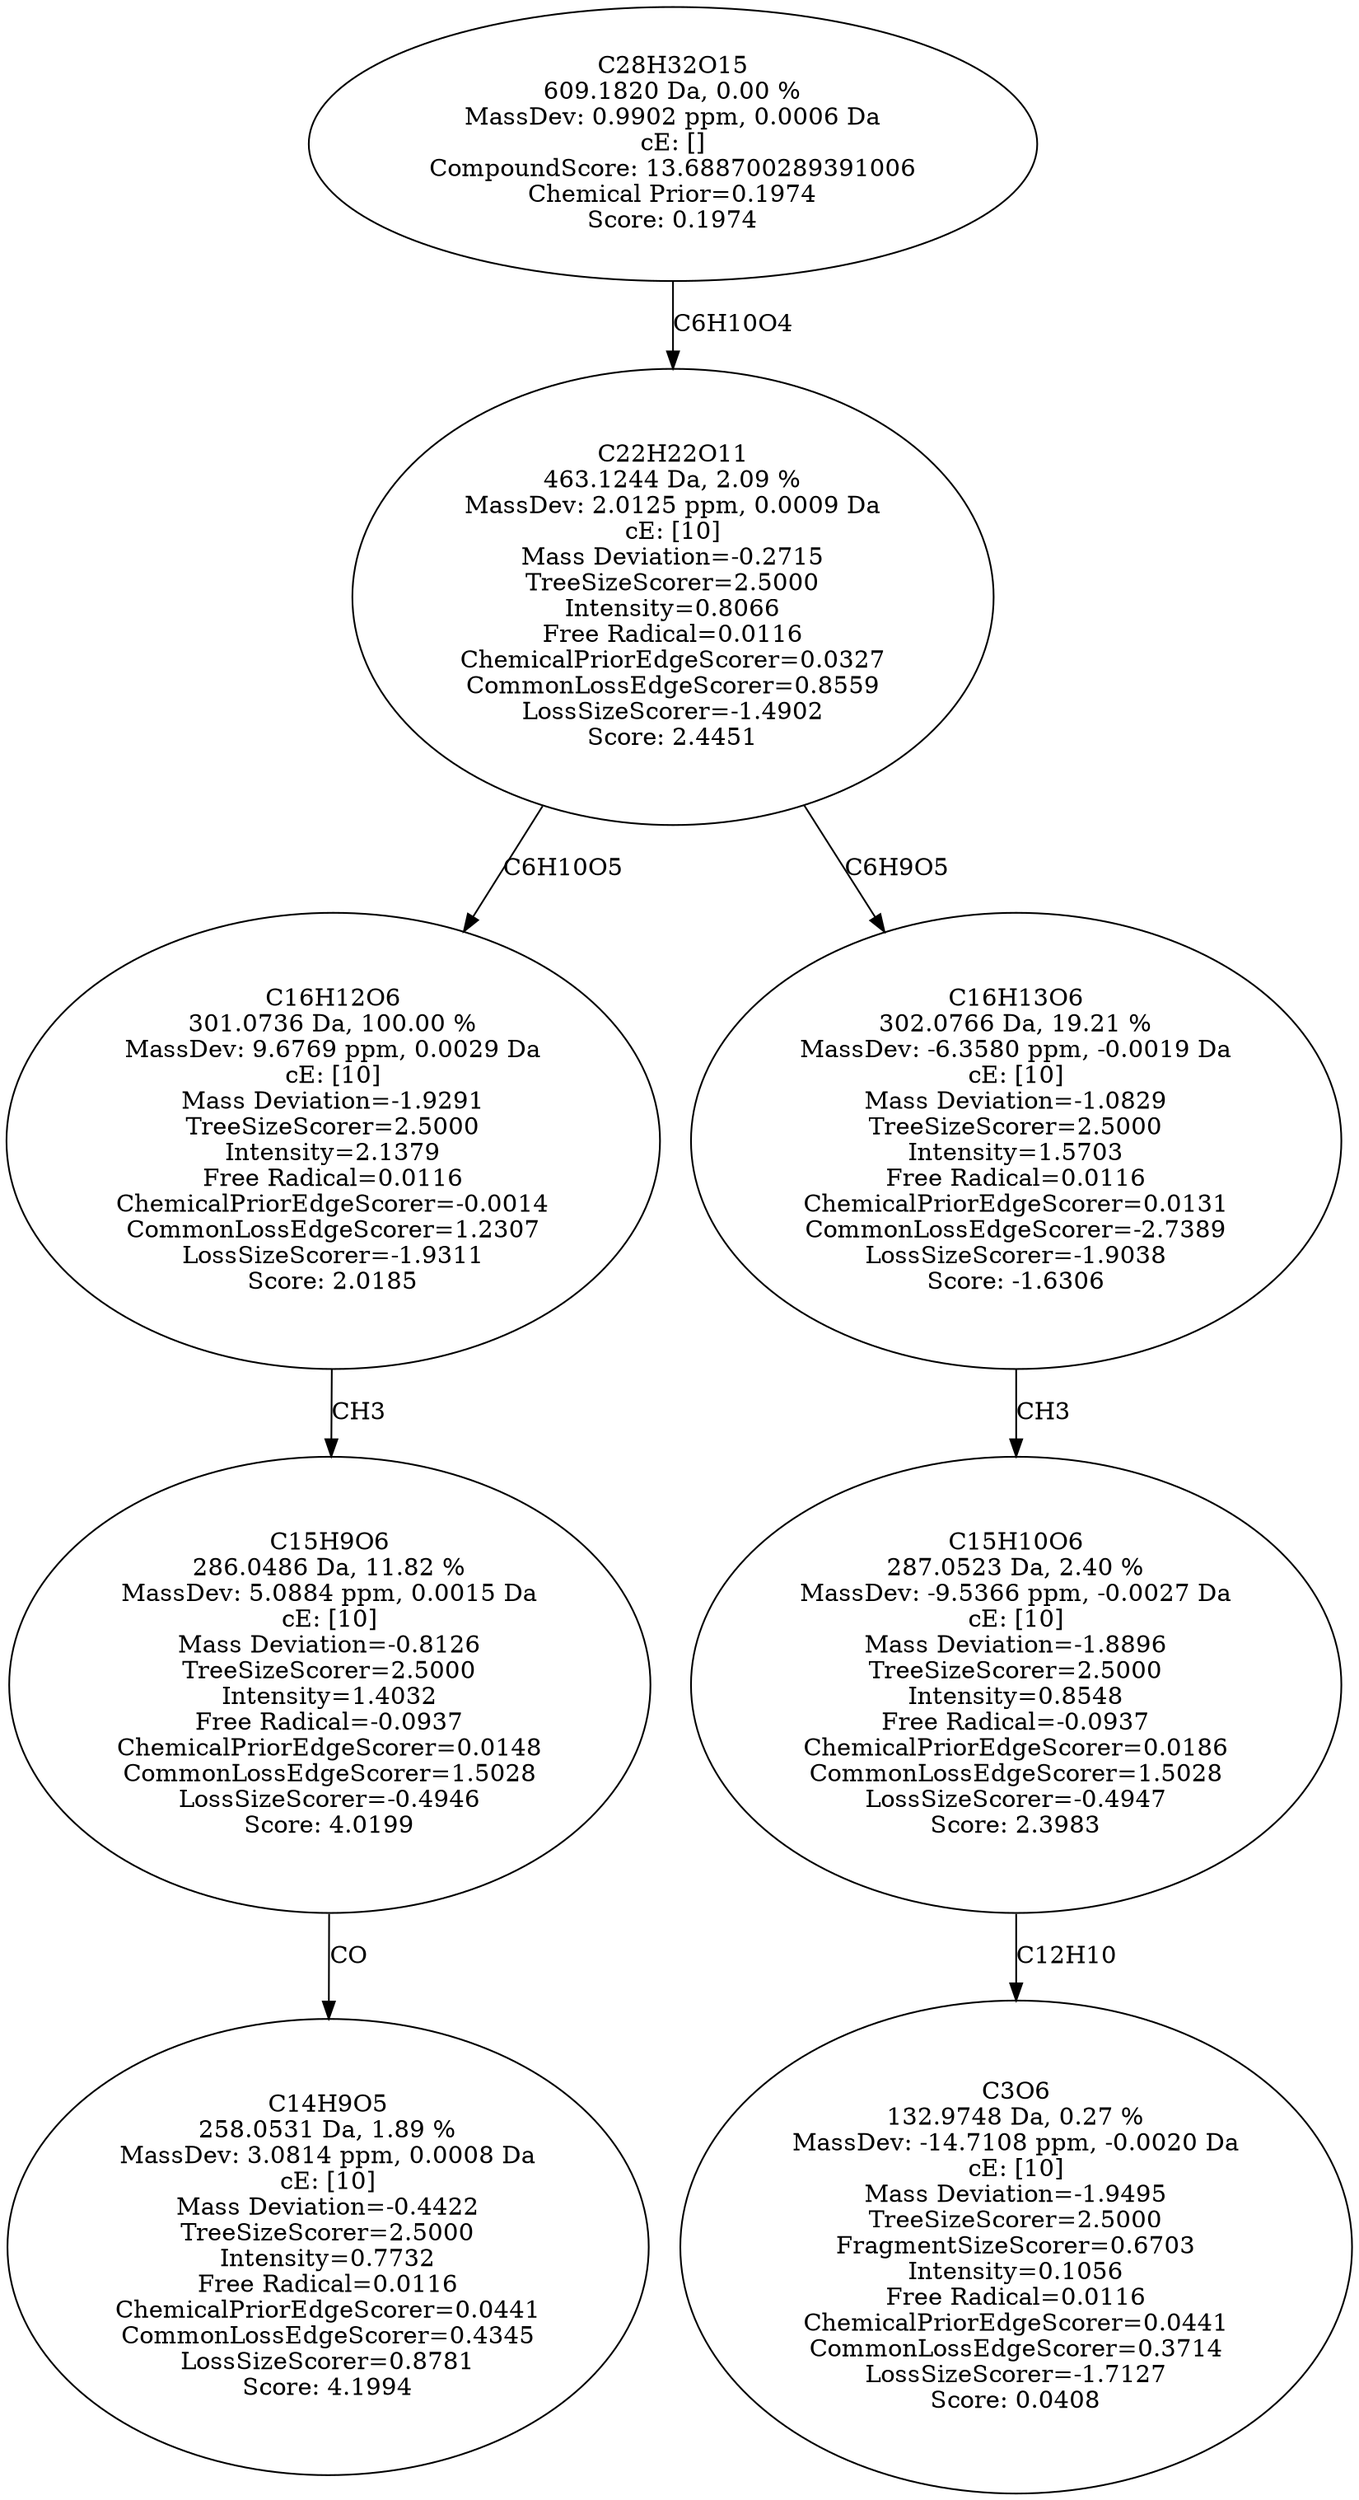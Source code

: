 strict digraph {
v1 [label="C14H9O5\n258.0531 Da, 1.89 %\nMassDev: 3.0814 ppm, 0.0008 Da\ncE: [10]\nMass Deviation=-0.4422\nTreeSizeScorer=2.5000\nIntensity=0.7732\nFree Radical=0.0116\nChemicalPriorEdgeScorer=0.0441\nCommonLossEdgeScorer=0.4345\nLossSizeScorer=0.8781\nScore: 4.1994"];
v2 [label="C15H9O6\n286.0486 Da, 11.82 %\nMassDev: 5.0884 ppm, 0.0015 Da\ncE: [10]\nMass Deviation=-0.8126\nTreeSizeScorer=2.5000\nIntensity=1.4032\nFree Radical=-0.0937\nChemicalPriorEdgeScorer=0.0148\nCommonLossEdgeScorer=1.5028\nLossSizeScorer=-0.4946\nScore: 4.0199"];
v3 [label="C16H12O6\n301.0736 Da, 100.00 %\nMassDev: 9.6769 ppm, 0.0029 Da\ncE: [10]\nMass Deviation=-1.9291\nTreeSizeScorer=2.5000\nIntensity=2.1379\nFree Radical=0.0116\nChemicalPriorEdgeScorer=-0.0014\nCommonLossEdgeScorer=1.2307\nLossSizeScorer=-1.9311\nScore: 2.0185"];
v4 [label="C3O6\n132.9748 Da, 0.27 %\nMassDev: -14.7108 ppm, -0.0020 Da\ncE: [10]\nMass Deviation=-1.9495\nTreeSizeScorer=2.5000\nFragmentSizeScorer=0.6703\nIntensity=0.1056\nFree Radical=0.0116\nChemicalPriorEdgeScorer=0.0441\nCommonLossEdgeScorer=0.3714\nLossSizeScorer=-1.7127\nScore: 0.0408"];
v5 [label="C15H10O6\n287.0523 Da, 2.40 %\nMassDev: -9.5366 ppm, -0.0027 Da\ncE: [10]\nMass Deviation=-1.8896\nTreeSizeScorer=2.5000\nIntensity=0.8548\nFree Radical=-0.0937\nChemicalPriorEdgeScorer=0.0186\nCommonLossEdgeScorer=1.5028\nLossSizeScorer=-0.4947\nScore: 2.3983"];
v6 [label="C16H13O6\n302.0766 Da, 19.21 %\nMassDev: -6.3580 ppm, -0.0019 Da\ncE: [10]\nMass Deviation=-1.0829\nTreeSizeScorer=2.5000\nIntensity=1.5703\nFree Radical=0.0116\nChemicalPriorEdgeScorer=0.0131\nCommonLossEdgeScorer=-2.7389\nLossSizeScorer=-1.9038\nScore: -1.6306"];
v7 [label="C22H22O11\n463.1244 Da, 2.09 %\nMassDev: 2.0125 ppm, 0.0009 Da\ncE: [10]\nMass Deviation=-0.2715\nTreeSizeScorer=2.5000\nIntensity=0.8066\nFree Radical=0.0116\nChemicalPriorEdgeScorer=0.0327\nCommonLossEdgeScorer=0.8559\nLossSizeScorer=-1.4902\nScore: 2.4451"];
v8 [label="C28H32O15\n609.1820 Da, 0.00 %\nMassDev: 0.9902 ppm, 0.0006 Da\ncE: []\nCompoundScore: 13.688700289391006\nChemical Prior=0.1974\nScore: 0.1974"];
v2 -> v1 [label="CO"];
v3 -> v2 [label="CH3"];
v7 -> v3 [label="C6H10O5"];
v5 -> v4 [label="C12H10"];
v6 -> v5 [label="CH3"];
v7 -> v6 [label="C6H9O5"];
v8 -> v7 [label="C6H10O4"];
}